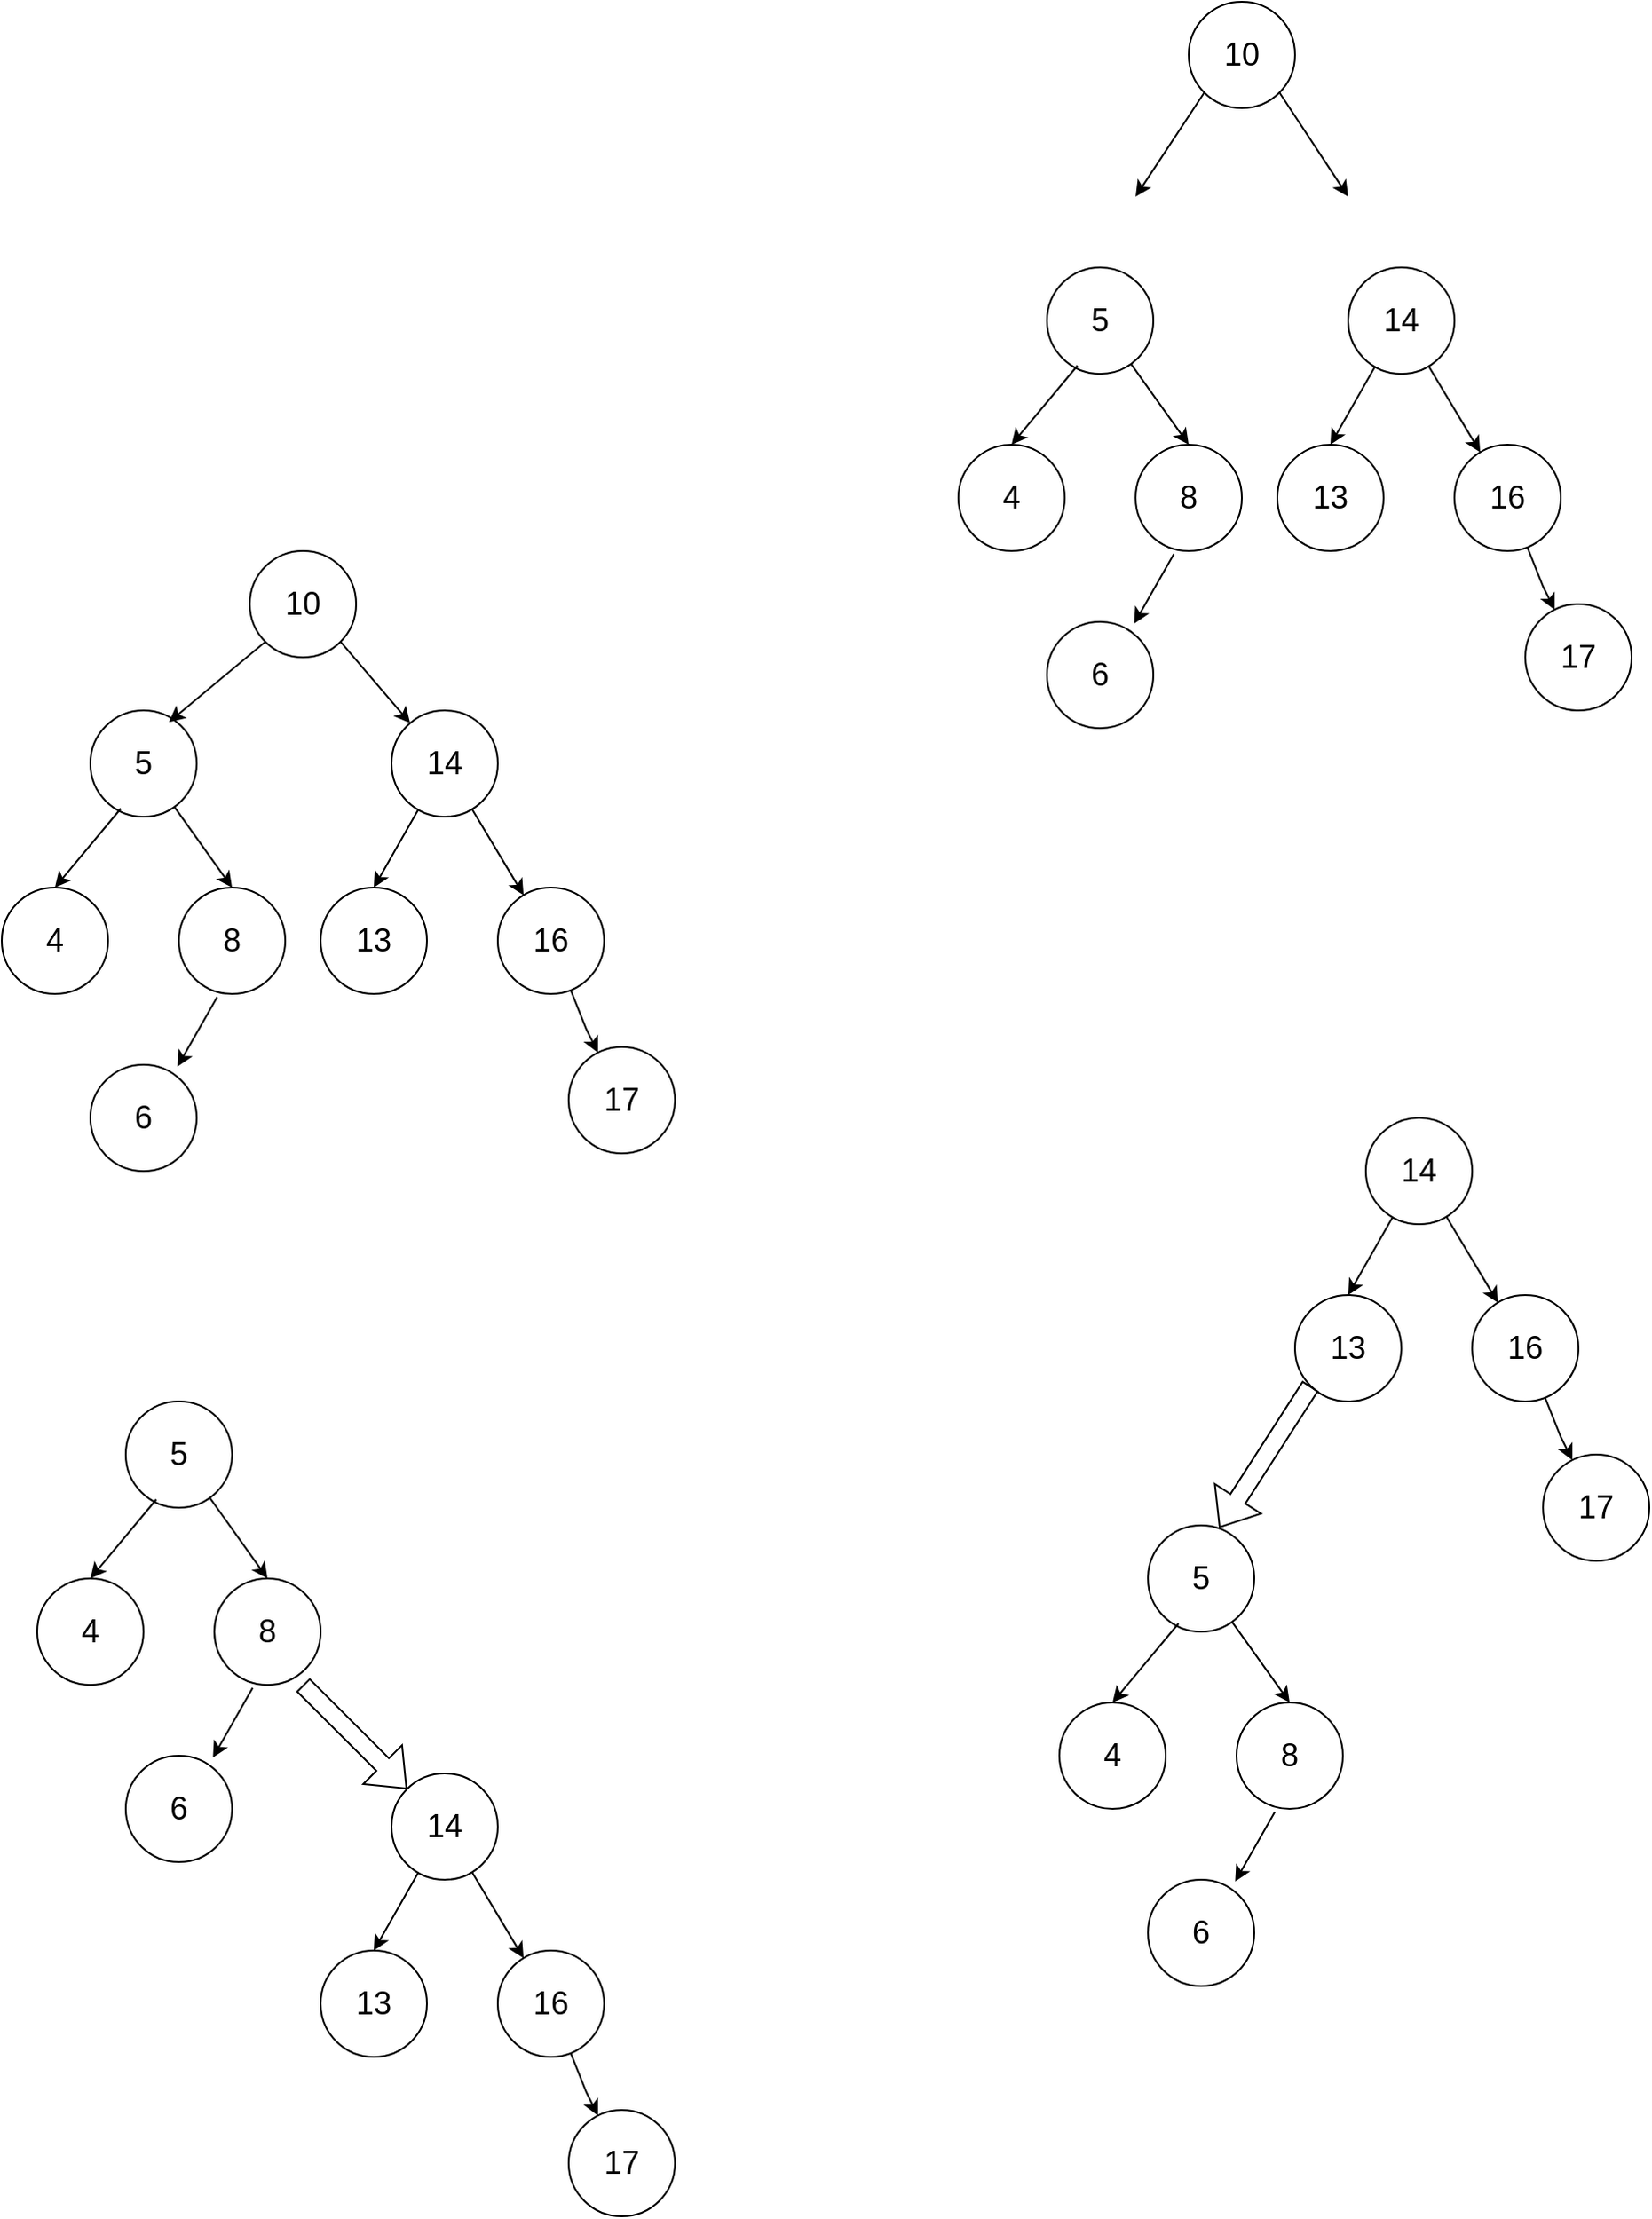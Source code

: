 <mxfile version="24.6.4" type="github">
  <diagram name="第 1 页" id="V5-xxTx2RUl3e2uETWci">
    <mxGraphModel dx="1290" dy="541" grid="1" gridSize="10" guides="1" tooltips="1" connect="1" arrows="1" fold="1" page="1" pageScale="1" pageWidth="827" pageHeight="1169" math="0" shadow="0">
      <root>
        <mxCell id="0" />
        <mxCell id="1" parent="0" />
        <mxCell id="ghIqLs4iLFED382wYcei-1" value="&lt;font style=&quot;font-size: 18px;&quot;&gt;10&lt;/font&gt;" style="ellipse;whiteSpace=wrap;html=1;aspect=fixed;" vertex="1" parent="1">
          <mxGeometry x="210" y="400" width="60" height="60" as="geometry" />
        </mxCell>
        <mxCell id="ghIqLs4iLFED382wYcei-2" value="&lt;font style=&quot;font-size: 18px;&quot;&gt;5&lt;/font&gt;" style="ellipse;whiteSpace=wrap;html=1;aspect=fixed;" vertex="1" parent="1">
          <mxGeometry x="120" y="490" width="60" height="60" as="geometry" />
        </mxCell>
        <mxCell id="ghIqLs4iLFED382wYcei-3" value="&lt;font style=&quot;font-size: 18px;&quot;&gt;14&lt;/font&gt;" style="ellipse;whiteSpace=wrap;html=1;aspect=fixed;" vertex="1" parent="1">
          <mxGeometry x="290" y="490" width="60" height="60" as="geometry" />
        </mxCell>
        <mxCell id="ghIqLs4iLFED382wYcei-4" value="&lt;font style=&quot;font-size: 18px;&quot;&gt;13&lt;/font&gt;" style="ellipse;whiteSpace=wrap;html=1;aspect=fixed;" vertex="1" parent="1">
          <mxGeometry x="250" y="590" width="60" height="60" as="geometry" />
        </mxCell>
        <mxCell id="ghIqLs4iLFED382wYcei-5" value="&lt;font style=&quot;font-size: 18px;&quot;&gt;16&lt;/font&gt;" style="ellipse;whiteSpace=wrap;html=1;aspect=fixed;" vertex="1" parent="1">
          <mxGeometry x="350" y="590" width="60" height="60" as="geometry" />
        </mxCell>
        <mxCell id="ghIqLs4iLFED382wYcei-6" value="&lt;font style=&quot;font-size: 18px;&quot;&gt;4&lt;/font&gt;" style="ellipse;whiteSpace=wrap;html=1;aspect=fixed;" vertex="1" parent="1">
          <mxGeometry x="70" y="590" width="60" height="60" as="geometry" />
        </mxCell>
        <mxCell id="ghIqLs4iLFED382wYcei-7" value="&lt;font style=&quot;font-size: 18px;&quot;&gt;8&lt;/font&gt;" style="ellipse;whiteSpace=wrap;html=1;aspect=fixed;" vertex="1" parent="1">
          <mxGeometry x="170" y="590" width="60" height="60" as="geometry" />
        </mxCell>
        <mxCell id="ghIqLs4iLFED382wYcei-8" value="&lt;font style=&quot;font-size: 18px;&quot;&gt;17&lt;/font&gt;" style="ellipse;whiteSpace=wrap;html=1;aspect=fixed;" vertex="1" parent="1">
          <mxGeometry x="390" y="680" width="60" height="60" as="geometry" />
        </mxCell>
        <mxCell id="ghIqLs4iLFED382wYcei-9" value="" style="endArrow=classic;html=1;rounded=0;exitX=1;exitY=1;exitDx=0;exitDy=0;" edge="1" parent="1" source="ghIqLs4iLFED382wYcei-1" target="ghIqLs4iLFED382wYcei-3">
          <mxGeometry width="50" height="50" relative="1" as="geometry">
            <mxPoint x="370" y="450" as="sourcePoint" />
            <mxPoint x="420" y="400" as="targetPoint" />
          </mxGeometry>
        </mxCell>
        <mxCell id="ghIqLs4iLFED382wYcei-10" value="" style="endArrow=classic;html=1;rounded=0;exitX=0;exitY=1;exitDx=0;exitDy=0;entryX=0.74;entryY=0.11;entryDx=0;entryDy=0;entryPerimeter=0;" edge="1" parent="1" source="ghIqLs4iLFED382wYcei-1" target="ghIqLs4iLFED382wYcei-2">
          <mxGeometry width="50" height="50" relative="1" as="geometry">
            <mxPoint x="271" y="461" as="sourcePoint" />
            <mxPoint x="311" y="507" as="targetPoint" />
          </mxGeometry>
        </mxCell>
        <mxCell id="ghIqLs4iLFED382wYcei-11" value="" style="endArrow=classic;html=1;rounded=0;" edge="1" parent="1" source="ghIqLs4iLFED382wYcei-3" target="ghIqLs4iLFED382wYcei-5">
          <mxGeometry width="50" height="50" relative="1" as="geometry">
            <mxPoint x="370" y="540" as="sourcePoint" />
            <mxPoint x="321" y="517" as="targetPoint" />
          </mxGeometry>
        </mxCell>
        <mxCell id="ghIqLs4iLFED382wYcei-12" value="" style="endArrow=classic;html=1;rounded=0;entryX=0.5;entryY=0;entryDx=0;entryDy=0;" edge="1" parent="1" source="ghIqLs4iLFED382wYcei-3" target="ghIqLs4iLFED382wYcei-4">
          <mxGeometry width="50" height="50" relative="1" as="geometry">
            <mxPoint x="291" y="481" as="sourcePoint" />
            <mxPoint x="331" y="527" as="targetPoint" />
          </mxGeometry>
        </mxCell>
        <mxCell id="ghIqLs4iLFED382wYcei-13" value="" style="endArrow=classic;html=1;rounded=0;entryX=0.5;entryY=0;entryDx=0;entryDy=0;" edge="1" parent="1" source="ghIqLs4iLFED382wYcei-2" target="ghIqLs4iLFED382wYcei-7">
          <mxGeometry width="50" height="50" relative="1" as="geometry">
            <mxPoint x="301" y="491" as="sourcePoint" />
            <mxPoint x="341" y="537" as="targetPoint" />
          </mxGeometry>
        </mxCell>
        <mxCell id="ghIqLs4iLFED382wYcei-14" value="" style="endArrow=classic;html=1;rounded=0;exitX=0.287;exitY=0.923;exitDx=0;exitDy=0;entryX=0.5;entryY=0;entryDx=0;entryDy=0;exitPerimeter=0;" edge="1" parent="1" source="ghIqLs4iLFED382wYcei-2" target="ghIqLs4iLFED382wYcei-6">
          <mxGeometry width="50" height="50" relative="1" as="geometry">
            <mxPoint x="311" y="501" as="sourcePoint" />
            <mxPoint x="351" y="547" as="targetPoint" />
          </mxGeometry>
        </mxCell>
        <mxCell id="ghIqLs4iLFED382wYcei-15" value="" style="endArrow=classic;html=1;rounded=0;" edge="1" parent="1" source="ghIqLs4iLFED382wYcei-5" target="ghIqLs4iLFED382wYcei-8">
          <mxGeometry width="50" height="50" relative="1" as="geometry">
            <mxPoint x="321" y="511" as="sourcePoint" />
            <mxPoint x="361" y="557" as="targetPoint" />
            <Array as="points">
              <mxPoint x="400" y="670" />
            </Array>
          </mxGeometry>
        </mxCell>
        <mxCell id="ghIqLs4iLFED382wYcei-16" value="&lt;font style=&quot;font-size: 18px;&quot;&gt;6&lt;/font&gt;" style="ellipse;whiteSpace=wrap;html=1;aspect=fixed;" vertex="1" parent="1">
          <mxGeometry x="120" y="690" width="60" height="60" as="geometry" />
        </mxCell>
        <mxCell id="ghIqLs4iLFED382wYcei-18" value="" style="endArrow=classic;html=1;rounded=0;exitX=0.36;exitY=1.03;exitDx=0;exitDy=0;exitPerimeter=0;entryX=0.82;entryY=0.017;entryDx=0;entryDy=0;entryPerimeter=0;" edge="1" parent="1" source="ghIqLs4iLFED382wYcei-7" target="ghIqLs4iLFED382wYcei-16">
          <mxGeometry width="50" height="50" relative="1" as="geometry">
            <mxPoint x="260" y="720" as="sourcePoint" />
            <mxPoint x="310" y="670" as="targetPoint" />
          </mxGeometry>
        </mxCell>
        <mxCell id="ghIqLs4iLFED382wYcei-19" value="&lt;font style=&quot;font-size: 18px;&quot;&gt;10&lt;/font&gt;" style="ellipse;whiteSpace=wrap;html=1;aspect=fixed;" vertex="1" parent="1">
          <mxGeometry x="740" y="90" width="60" height="60" as="geometry" />
        </mxCell>
        <mxCell id="ghIqLs4iLFED382wYcei-20" value="&lt;font style=&quot;font-size: 18px;&quot;&gt;5&lt;/font&gt;" style="ellipse;whiteSpace=wrap;html=1;aspect=fixed;" vertex="1" parent="1">
          <mxGeometry x="660" y="240" width="60" height="60" as="geometry" />
        </mxCell>
        <mxCell id="ghIqLs4iLFED382wYcei-21" value="&lt;font style=&quot;font-size: 18px;&quot;&gt;14&lt;/font&gt;" style="ellipse;whiteSpace=wrap;html=1;aspect=fixed;" vertex="1" parent="1">
          <mxGeometry x="830" y="240" width="60" height="60" as="geometry" />
        </mxCell>
        <mxCell id="ghIqLs4iLFED382wYcei-22" value="&lt;font style=&quot;font-size: 18px;&quot;&gt;13&lt;/font&gt;" style="ellipse;whiteSpace=wrap;html=1;aspect=fixed;" vertex="1" parent="1">
          <mxGeometry x="790" y="340" width="60" height="60" as="geometry" />
        </mxCell>
        <mxCell id="ghIqLs4iLFED382wYcei-23" value="&lt;font style=&quot;font-size: 18px;&quot;&gt;16&lt;/font&gt;" style="ellipse;whiteSpace=wrap;html=1;aspect=fixed;" vertex="1" parent="1">
          <mxGeometry x="890" y="340" width="60" height="60" as="geometry" />
        </mxCell>
        <mxCell id="ghIqLs4iLFED382wYcei-24" value="&lt;font style=&quot;font-size: 18px;&quot;&gt;4&lt;/font&gt;" style="ellipse;whiteSpace=wrap;html=1;aspect=fixed;" vertex="1" parent="1">
          <mxGeometry x="610" y="340" width="60" height="60" as="geometry" />
        </mxCell>
        <mxCell id="ghIqLs4iLFED382wYcei-25" value="&lt;font style=&quot;font-size: 18px;&quot;&gt;8&lt;/font&gt;" style="ellipse;whiteSpace=wrap;html=1;aspect=fixed;" vertex="1" parent="1">
          <mxGeometry x="710" y="340" width="60" height="60" as="geometry" />
        </mxCell>
        <mxCell id="ghIqLs4iLFED382wYcei-26" value="&lt;font style=&quot;font-size: 18px;&quot;&gt;17&lt;/font&gt;" style="ellipse;whiteSpace=wrap;html=1;aspect=fixed;" vertex="1" parent="1">
          <mxGeometry x="930" y="430" width="60" height="60" as="geometry" />
        </mxCell>
        <mxCell id="ghIqLs4iLFED382wYcei-29" value="" style="endArrow=classic;html=1;rounded=0;" edge="1" parent="1" source="ghIqLs4iLFED382wYcei-21" target="ghIqLs4iLFED382wYcei-23">
          <mxGeometry width="50" height="50" relative="1" as="geometry">
            <mxPoint x="910" y="290" as="sourcePoint" />
            <mxPoint x="861" y="267" as="targetPoint" />
          </mxGeometry>
        </mxCell>
        <mxCell id="ghIqLs4iLFED382wYcei-30" value="" style="endArrow=classic;html=1;rounded=0;entryX=0.5;entryY=0;entryDx=0;entryDy=0;" edge="1" parent="1" source="ghIqLs4iLFED382wYcei-21" target="ghIqLs4iLFED382wYcei-22">
          <mxGeometry width="50" height="50" relative="1" as="geometry">
            <mxPoint x="831" y="231" as="sourcePoint" />
            <mxPoint x="871" y="277" as="targetPoint" />
          </mxGeometry>
        </mxCell>
        <mxCell id="ghIqLs4iLFED382wYcei-31" value="" style="endArrow=classic;html=1;rounded=0;entryX=0.5;entryY=0;entryDx=0;entryDy=0;" edge="1" parent="1" source="ghIqLs4iLFED382wYcei-20" target="ghIqLs4iLFED382wYcei-25">
          <mxGeometry width="50" height="50" relative="1" as="geometry">
            <mxPoint x="841" y="241" as="sourcePoint" />
            <mxPoint x="881" y="287" as="targetPoint" />
          </mxGeometry>
        </mxCell>
        <mxCell id="ghIqLs4iLFED382wYcei-32" value="" style="endArrow=classic;html=1;rounded=0;exitX=0.287;exitY=0.923;exitDx=0;exitDy=0;entryX=0.5;entryY=0;entryDx=0;entryDy=0;exitPerimeter=0;" edge="1" parent="1" source="ghIqLs4iLFED382wYcei-20" target="ghIqLs4iLFED382wYcei-24">
          <mxGeometry width="50" height="50" relative="1" as="geometry">
            <mxPoint x="851" y="251" as="sourcePoint" />
            <mxPoint x="891" y="297" as="targetPoint" />
          </mxGeometry>
        </mxCell>
        <mxCell id="ghIqLs4iLFED382wYcei-33" value="" style="endArrow=classic;html=1;rounded=0;" edge="1" parent="1" source="ghIqLs4iLFED382wYcei-23" target="ghIqLs4iLFED382wYcei-26">
          <mxGeometry width="50" height="50" relative="1" as="geometry">
            <mxPoint x="861" y="261" as="sourcePoint" />
            <mxPoint x="901" y="307" as="targetPoint" />
            <Array as="points">
              <mxPoint x="940" y="420" />
            </Array>
          </mxGeometry>
        </mxCell>
        <mxCell id="ghIqLs4iLFED382wYcei-34" value="&lt;font style=&quot;font-size: 18px;&quot;&gt;6&lt;/font&gt;" style="ellipse;whiteSpace=wrap;html=1;aspect=fixed;" vertex="1" parent="1">
          <mxGeometry x="660" y="440" width="60" height="60" as="geometry" />
        </mxCell>
        <mxCell id="ghIqLs4iLFED382wYcei-35" value="" style="endArrow=classic;html=1;rounded=0;exitX=0.36;exitY=1.03;exitDx=0;exitDy=0;exitPerimeter=0;entryX=0.82;entryY=0.017;entryDx=0;entryDy=0;entryPerimeter=0;" edge="1" parent="1" source="ghIqLs4iLFED382wYcei-25" target="ghIqLs4iLFED382wYcei-34">
          <mxGeometry width="50" height="50" relative="1" as="geometry">
            <mxPoint x="800" y="470" as="sourcePoint" />
            <mxPoint x="850" y="420" as="targetPoint" />
          </mxGeometry>
        </mxCell>
        <mxCell id="ghIqLs4iLFED382wYcei-37" value="&lt;font style=&quot;font-size: 18px;&quot;&gt;5&lt;/font&gt;" style="ellipse;whiteSpace=wrap;html=1;aspect=fixed;" vertex="1" parent="1">
          <mxGeometry x="717" y="950" width="60" height="60" as="geometry" />
        </mxCell>
        <mxCell id="ghIqLs4iLFED382wYcei-38" value="&lt;font style=&quot;font-size: 18px;&quot;&gt;14&lt;/font&gt;" style="ellipse;whiteSpace=wrap;html=1;aspect=fixed;" vertex="1" parent="1">
          <mxGeometry x="840" y="720" width="60" height="60" as="geometry" />
        </mxCell>
        <mxCell id="ghIqLs4iLFED382wYcei-39" value="&lt;font style=&quot;font-size: 18px;&quot;&gt;13&lt;/font&gt;" style="ellipse;whiteSpace=wrap;html=1;aspect=fixed;" vertex="1" parent="1">
          <mxGeometry x="800" y="820" width="60" height="60" as="geometry" />
        </mxCell>
        <mxCell id="ghIqLs4iLFED382wYcei-40" value="&lt;font style=&quot;font-size: 18px;&quot;&gt;16&lt;/font&gt;" style="ellipse;whiteSpace=wrap;html=1;aspect=fixed;" vertex="1" parent="1">
          <mxGeometry x="900" y="820" width="60" height="60" as="geometry" />
        </mxCell>
        <mxCell id="ghIqLs4iLFED382wYcei-41" value="&lt;font style=&quot;font-size: 18px;&quot;&gt;4&lt;/font&gt;" style="ellipse;whiteSpace=wrap;html=1;aspect=fixed;" vertex="1" parent="1">
          <mxGeometry x="667" y="1050" width="60" height="60" as="geometry" />
        </mxCell>
        <mxCell id="ghIqLs4iLFED382wYcei-42" value="&lt;font style=&quot;font-size: 18px;&quot;&gt;8&lt;/font&gt;" style="ellipse;whiteSpace=wrap;html=1;aspect=fixed;" vertex="1" parent="1">
          <mxGeometry x="767" y="1050" width="60" height="60" as="geometry" />
        </mxCell>
        <mxCell id="ghIqLs4iLFED382wYcei-43" value="&lt;font style=&quot;font-size: 18px;&quot;&gt;17&lt;/font&gt;" style="ellipse;whiteSpace=wrap;html=1;aspect=fixed;" vertex="1" parent="1">
          <mxGeometry x="940" y="910" width="60" height="60" as="geometry" />
        </mxCell>
        <mxCell id="ghIqLs4iLFED382wYcei-46" value="" style="endArrow=classic;html=1;rounded=0;" edge="1" parent="1" source="ghIqLs4iLFED382wYcei-38" target="ghIqLs4iLFED382wYcei-40">
          <mxGeometry width="50" height="50" relative="1" as="geometry">
            <mxPoint x="920" y="770" as="sourcePoint" />
            <mxPoint x="871" y="747" as="targetPoint" />
          </mxGeometry>
        </mxCell>
        <mxCell id="ghIqLs4iLFED382wYcei-47" value="" style="endArrow=classic;html=1;rounded=0;entryX=0.5;entryY=0;entryDx=0;entryDy=0;" edge="1" parent="1" source="ghIqLs4iLFED382wYcei-38" target="ghIqLs4iLFED382wYcei-39">
          <mxGeometry width="50" height="50" relative="1" as="geometry">
            <mxPoint x="841" y="711" as="sourcePoint" />
            <mxPoint x="881" y="757" as="targetPoint" />
          </mxGeometry>
        </mxCell>
        <mxCell id="ghIqLs4iLFED382wYcei-48" value="" style="endArrow=classic;html=1;rounded=0;entryX=0.5;entryY=0;entryDx=0;entryDy=0;" edge="1" parent="1" source="ghIqLs4iLFED382wYcei-37" target="ghIqLs4iLFED382wYcei-42">
          <mxGeometry width="50" height="50" relative="1" as="geometry">
            <mxPoint x="898" y="951" as="sourcePoint" />
            <mxPoint x="938" y="997" as="targetPoint" />
          </mxGeometry>
        </mxCell>
        <mxCell id="ghIqLs4iLFED382wYcei-49" value="" style="endArrow=classic;html=1;rounded=0;exitX=0.287;exitY=0.923;exitDx=0;exitDy=0;entryX=0.5;entryY=0;entryDx=0;entryDy=0;exitPerimeter=0;" edge="1" parent="1" source="ghIqLs4iLFED382wYcei-37" target="ghIqLs4iLFED382wYcei-41">
          <mxGeometry width="50" height="50" relative="1" as="geometry">
            <mxPoint x="908" y="961" as="sourcePoint" />
            <mxPoint x="948" y="1007" as="targetPoint" />
          </mxGeometry>
        </mxCell>
        <mxCell id="ghIqLs4iLFED382wYcei-50" value="" style="endArrow=classic;html=1;rounded=0;" edge="1" parent="1" source="ghIqLs4iLFED382wYcei-40" target="ghIqLs4iLFED382wYcei-43">
          <mxGeometry width="50" height="50" relative="1" as="geometry">
            <mxPoint x="871" y="741" as="sourcePoint" />
            <mxPoint x="911" y="787" as="targetPoint" />
            <Array as="points">
              <mxPoint x="950" y="900" />
            </Array>
          </mxGeometry>
        </mxCell>
        <mxCell id="ghIqLs4iLFED382wYcei-51" value="&lt;font style=&quot;font-size: 18px;&quot;&gt;6&lt;/font&gt;" style="ellipse;whiteSpace=wrap;html=1;aspect=fixed;" vertex="1" parent="1">
          <mxGeometry x="717" y="1150" width="60" height="60" as="geometry" />
        </mxCell>
        <mxCell id="ghIqLs4iLFED382wYcei-52" value="" style="endArrow=classic;html=1;rounded=0;exitX=0.36;exitY=1.03;exitDx=0;exitDy=0;exitPerimeter=0;entryX=0.82;entryY=0.017;entryDx=0;entryDy=0;entryPerimeter=0;" edge="1" parent="1" source="ghIqLs4iLFED382wYcei-42" target="ghIqLs4iLFED382wYcei-51">
          <mxGeometry width="50" height="50" relative="1" as="geometry">
            <mxPoint x="857" y="1180" as="sourcePoint" />
            <mxPoint x="907" y="1130" as="targetPoint" />
          </mxGeometry>
        </mxCell>
        <mxCell id="ghIqLs4iLFED382wYcei-56" value="" style="endArrow=classic;html=1;rounded=0;exitX=0;exitY=1;exitDx=0;exitDy=0;" edge="1" parent="1" source="ghIqLs4iLFED382wYcei-19">
          <mxGeometry width="50" height="50" relative="1" as="geometry">
            <mxPoint x="610" y="200" as="sourcePoint" />
            <mxPoint x="710" y="200" as="targetPoint" />
          </mxGeometry>
        </mxCell>
        <mxCell id="ghIqLs4iLFED382wYcei-57" value="" style="endArrow=classic;html=1;rounded=0;exitX=1;exitY=1;exitDx=0;exitDy=0;" edge="1" parent="1" source="ghIqLs4iLFED382wYcei-19">
          <mxGeometry width="50" height="50" relative="1" as="geometry">
            <mxPoint x="840" y="170" as="sourcePoint" />
            <mxPoint x="830" y="200" as="targetPoint" />
          </mxGeometry>
        </mxCell>
        <mxCell id="ghIqLs4iLFED382wYcei-58" value="&lt;font style=&quot;font-size: 18px;&quot;&gt;5&lt;/font&gt;" style="ellipse;whiteSpace=wrap;html=1;aspect=fixed;" vertex="1" parent="1">
          <mxGeometry x="140" y="880" width="60" height="60" as="geometry" />
        </mxCell>
        <mxCell id="ghIqLs4iLFED382wYcei-59" value="&lt;font style=&quot;font-size: 18px;&quot;&gt;14&lt;/font&gt;" style="ellipse;whiteSpace=wrap;html=1;aspect=fixed;" vertex="1" parent="1">
          <mxGeometry x="290" y="1090" width="60" height="60" as="geometry" />
        </mxCell>
        <mxCell id="ghIqLs4iLFED382wYcei-60" value="&lt;font style=&quot;font-size: 18px;&quot;&gt;13&lt;/font&gt;" style="ellipse;whiteSpace=wrap;html=1;aspect=fixed;" vertex="1" parent="1">
          <mxGeometry x="250" y="1190" width="60" height="60" as="geometry" />
        </mxCell>
        <mxCell id="ghIqLs4iLFED382wYcei-61" value="&lt;font style=&quot;font-size: 18px;&quot;&gt;16&lt;/font&gt;" style="ellipse;whiteSpace=wrap;html=1;aspect=fixed;" vertex="1" parent="1">
          <mxGeometry x="350" y="1190" width="60" height="60" as="geometry" />
        </mxCell>
        <mxCell id="ghIqLs4iLFED382wYcei-62" value="&lt;font style=&quot;font-size: 18px;&quot;&gt;4&lt;/font&gt;" style="ellipse;whiteSpace=wrap;html=1;aspect=fixed;" vertex="1" parent="1">
          <mxGeometry x="90" y="980" width="60" height="60" as="geometry" />
        </mxCell>
        <mxCell id="ghIqLs4iLFED382wYcei-63" value="&lt;font style=&quot;font-size: 18px;&quot;&gt;8&lt;/font&gt;" style="ellipse;whiteSpace=wrap;html=1;aspect=fixed;" vertex="1" parent="1">
          <mxGeometry x="190" y="980" width="60" height="60" as="geometry" />
        </mxCell>
        <mxCell id="ghIqLs4iLFED382wYcei-64" value="&lt;font style=&quot;font-size: 18px;&quot;&gt;17&lt;/font&gt;" style="ellipse;whiteSpace=wrap;html=1;aspect=fixed;" vertex="1" parent="1">
          <mxGeometry x="390" y="1280" width="60" height="60" as="geometry" />
        </mxCell>
        <mxCell id="ghIqLs4iLFED382wYcei-65" value="" style="endArrow=classic;html=1;rounded=0;" edge="1" parent="1" source="ghIqLs4iLFED382wYcei-59" target="ghIqLs4iLFED382wYcei-61">
          <mxGeometry width="50" height="50" relative="1" as="geometry">
            <mxPoint x="370" y="1140" as="sourcePoint" />
            <mxPoint x="321" y="1117" as="targetPoint" />
          </mxGeometry>
        </mxCell>
        <mxCell id="ghIqLs4iLFED382wYcei-66" value="" style="endArrow=classic;html=1;rounded=0;entryX=0.5;entryY=0;entryDx=0;entryDy=0;" edge="1" parent="1" source="ghIqLs4iLFED382wYcei-59" target="ghIqLs4iLFED382wYcei-60">
          <mxGeometry width="50" height="50" relative="1" as="geometry">
            <mxPoint x="291" y="1081" as="sourcePoint" />
            <mxPoint x="331" y="1127" as="targetPoint" />
          </mxGeometry>
        </mxCell>
        <mxCell id="ghIqLs4iLFED382wYcei-67" value="" style="endArrow=classic;html=1;rounded=0;entryX=0.5;entryY=0;entryDx=0;entryDy=0;" edge="1" parent="1" source="ghIqLs4iLFED382wYcei-58" target="ghIqLs4iLFED382wYcei-63">
          <mxGeometry width="50" height="50" relative="1" as="geometry">
            <mxPoint x="321" y="881" as="sourcePoint" />
            <mxPoint x="361" y="927" as="targetPoint" />
          </mxGeometry>
        </mxCell>
        <mxCell id="ghIqLs4iLFED382wYcei-68" value="" style="endArrow=classic;html=1;rounded=0;exitX=0.287;exitY=0.923;exitDx=0;exitDy=0;entryX=0.5;entryY=0;entryDx=0;entryDy=0;exitPerimeter=0;" edge="1" parent="1" source="ghIqLs4iLFED382wYcei-58" target="ghIqLs4iLFED382wYcei-62">
          <mxGeometry width="50" height="50" relative="1" as="geometry">
            <mxPoint x="331" y="891" as="sourcePoint" />
            <mxPoint x="371" y="937" as="targetPoint" />
          </mxGeometry>
        </mxCell>
        <mxCell id="ghIqLs4iLFED382wYcei-69" value="" style="endArrow=classic;html=1;rounded=0;" edge="1" parent="1" source="ghIqLs4iLFED382wYcei-61" target="ghIqLs4iLFED382wYcei-64">
          <mxGeometry width="50" height="50" relative="1" as="geometry">
            <mxPoint x="321" y="1111" as="sourcePoint" />
            <mxPoint x="361" y="1157" as="targetPoint" />
            <Array as="points">
              <mxPoint x="400" y="1270" />
            </Array>
          </mxGeometry>
        </mxCell>
        <mxCell id="ghIqLs4iLFED382wYcei-70" value="&lt;font style=&quot;font-size: 18px;&quot;&gt;6&lt;/font&gt;" style="ellipse;whiteSpace=wrap;html=1;aspect=fixed;" vertex="1" parent="1">
          <mxGeometry x="140" y="1080" width="60" height="60" as="geometry" />
        </mxCell>
        <mxCell id="ghIqLs4iLFED382wYcei-71" value="" style="endArrow=classic;html=1;rounded=0;exitX=0.36;exitY=1.03;exitDx=0;exitDy=0;exitPerimeter=0;entryX=0.82;entryY=0.017;entryDx=0;entryDy=0;entryPerimeter=0;" edge="1" parent="1" source="ghIqLs4iLFED382wYcei-63" target="ghIqLs4iLFED382wYcei-70">
          <mxGeometry width="50" height="50" relative="1" as="geometry">
            <mxPoint x="280" y="1110" as="sourcePoint" />
            <mxPoint x="330" y="1060" as="targetPoint" />
          </mxGeometry>
        </mxCell>
        <mxCell id="ghIqLs4iLFED382wYcei-72" value="" style="shape=flexArrow;endArrow=classic;html=1;rounded=0;entryX=0.67;entryY=0.023;entryDx=0;entryDy=0;entryPerimeter=0;exitX=0;exitY=1;exitDx=0;exitDy=0;" edge="1" parent="1" source="ghIqLs4iLFED382wYcei-39" target="ghIqLs4iLFED382wYcei-37">
          <mxGeometry width="50" height="50" relative="1" as="geometry">
            <mxPoint x="840" y="930" as="sourcePoint" />
            <mxPoint x="817" y="880" as="targetPoint" />
          </mxGeometry>
        </mxCell>
        <mxCell id="ghIqLs4iLFED382wYcei-73" value="" style="shape=flexArrow;endArrow=classic;html=1;rounded=0;exitX=0.833;exitY=1;exitDx=0;exitDy=0;exitPerimeter=0;entryX=0;entryY=0;entryDx=0;entryDy=0;" edge="1" parent="1" source="ghIqLs4iLFED382wYcei-63" target="ghIqLs4iLFED382wYcei-59">
          <mxGeometry width="50" height="50" relative="1" as="geometry">
            <mxPoint x="360" y="1040" as="sourcePoint" />
            <mxPoint x="410" y="990" as="targetPoint" />
          </mxGeometry>
        </mxCell>
      </root>
    </mxGraphModel>
  </diagram>
</mxfile>

